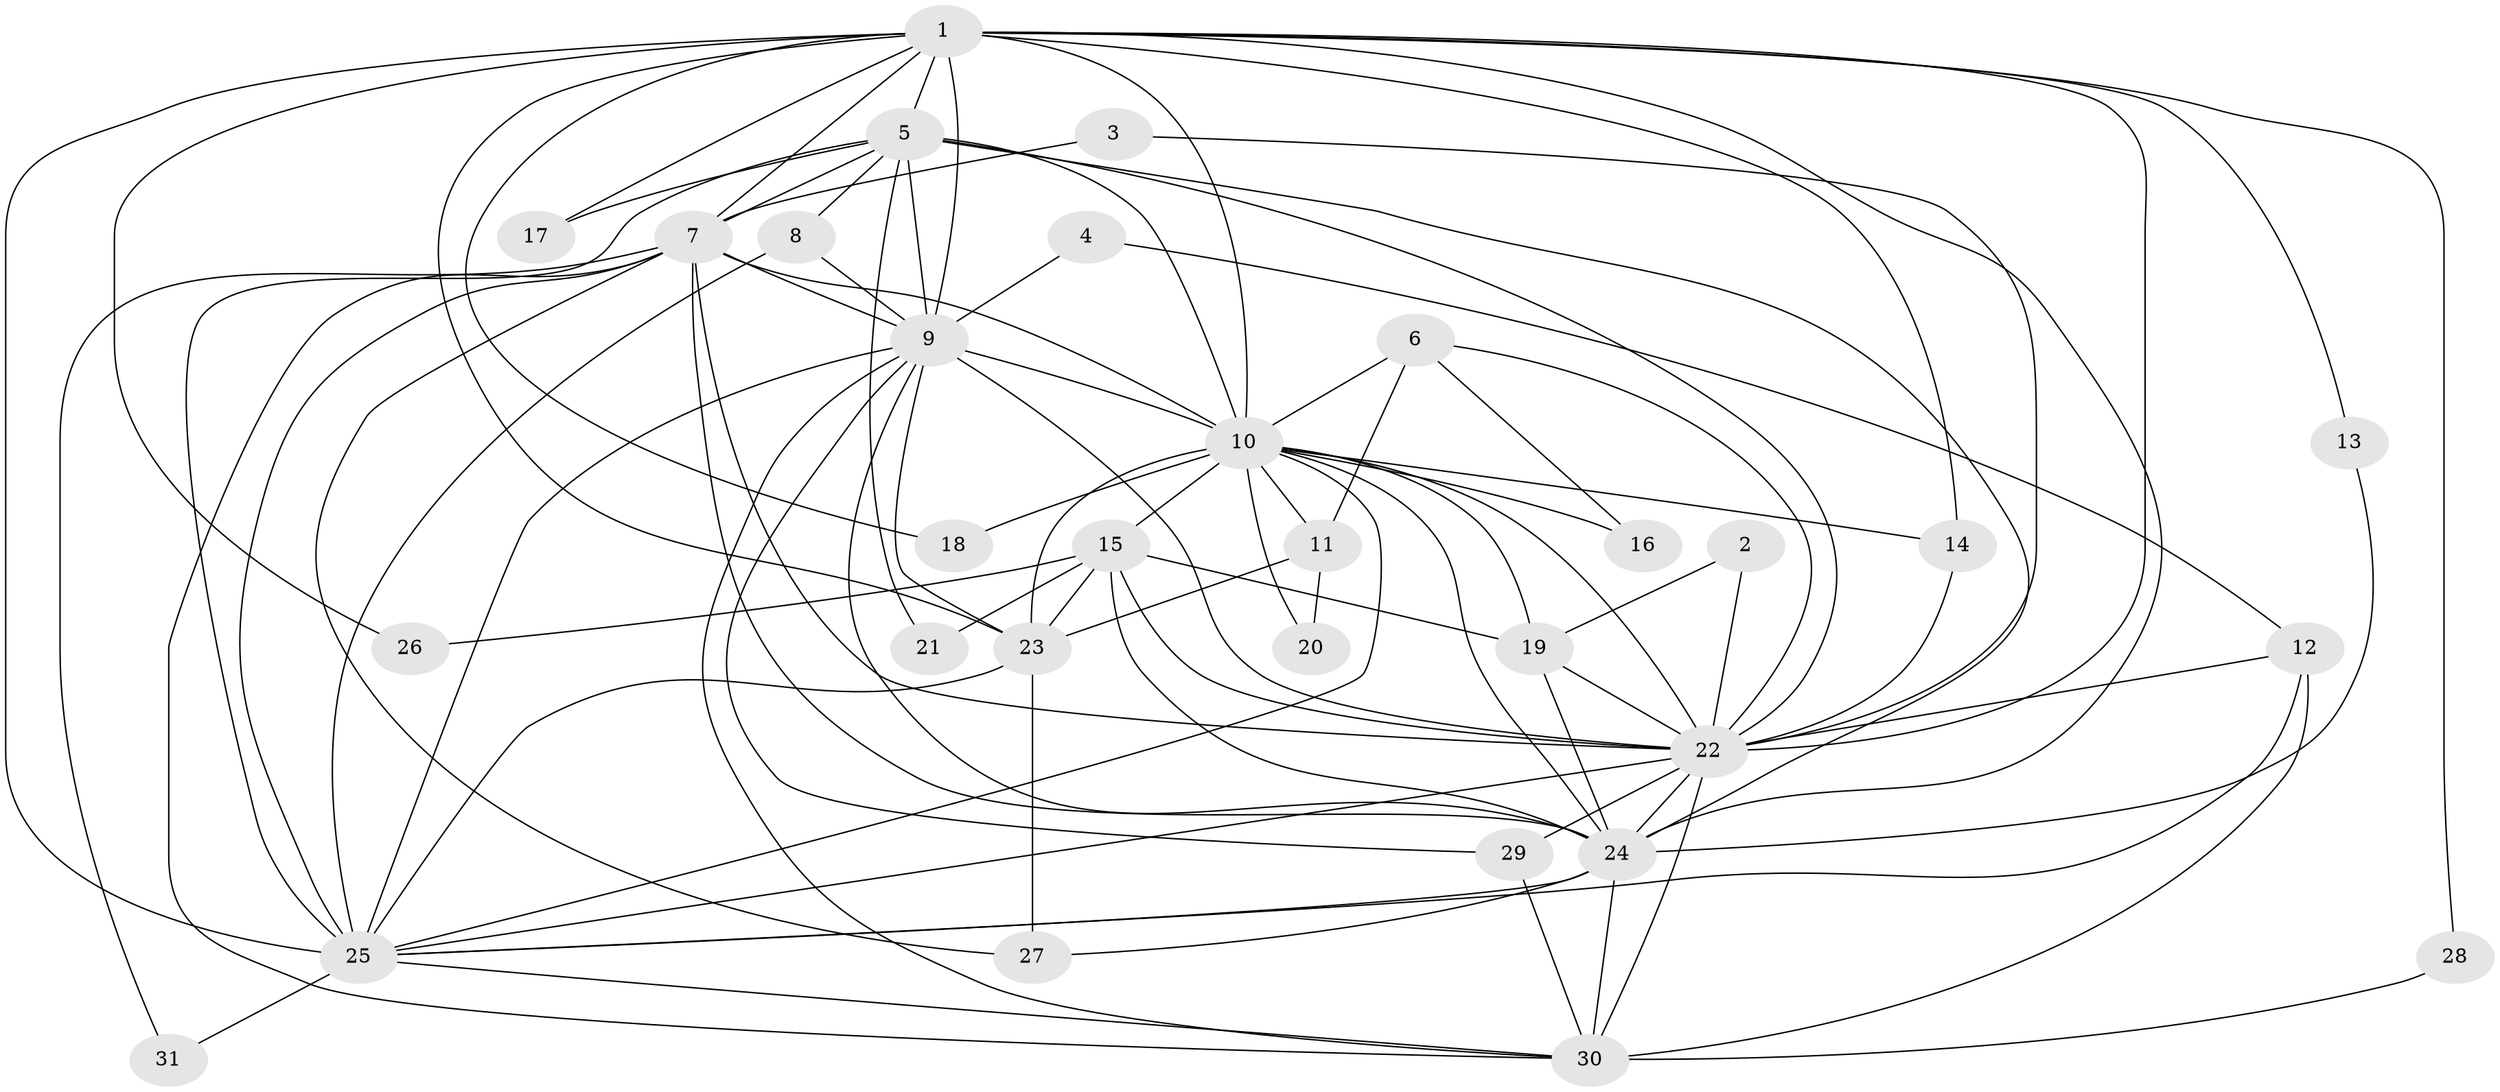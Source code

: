 // original degree distribution, {12: 0.01639344262295082, 16: 0.06557377049180328, 15: 0.01639344262295082, 21: 0.01639344262295082, 13: 0.01639344262295082, 20: 0.01639344262295082, 10: 0.01639344262295082, 4: 0.09836065573770492, 3: 0.14754098360655737, 2: 0.5245901639344263, 7: 0.01639344262295082, 5: 0.01639344262295082, 6: 0.03278688524590164}
// Generated by graph-tools (version 1.1) at 2025/25/03/09/25 03:25:39]
// undirected, 31 vertices, 89 edges
graph export_dot {
graph [start="1"]
  node [color=gray90,style=filled];
  1;
  2;
  3;
  4;
  5;
  6;
  7;
  8;
  9;
  10;
  11;
  12;
  13;
  14;
  15;
  16;
  17;
  18;
  19;
  20;
  21;
  22;
  23;
  24;
  25;
  26;
  27;
  28;
  29;
  30;
  31;
  1 -- 5 [weight=3.0];
  1 -- 7 [weight=4.0];
  1 -- 9 [weight=3.0];
  1 -- 10 [weight=3.0];
  1 -- 13 [weight=1.0];
  1 -- 14 [weight=1.0];
  1 -- 17 [weight=1.0];
  1 -- 18 [weight=1.0];
  1 -- 22 [weight=4.0];
  1 -- 23 [weight=1.0];
  1 -- 24 [weight=3.0];
  1 -- 25 [weight=4.0];
  1 -- 26 [weight=2.0];
  1 -- 28 [weight=1.0];
  2 -- 19 [weight=1.0];
  2 -- 22 [weight=1.0];
  3 -- 7 [weight=1.0];
  3 -- 22 [weight=1.0];
  4 -- 9 [weight=1.0];
  4 -- 12 [weight=1.0];
  5 -- 7 [weight=1.0];
  5 -- 8 [weight=1.0];
  5 -- 9 [weight=1.0];
  5 -- 10 [weight=1.0];
  5 -- 17 [weight=1.0];
  5 -- 21 [weight=1.0];
  5 -- 22 [weight=1.0];
  5 -- 24 [weight=2.0];
  5 -- 25 [weight=1.0];
  6 -- 10 [weight=1.0];
  6 -- 11 [weight=1.0];
  6 -- 16 [weight=1.0];
  6 -- 22 [weight=1.0];
  7 -- 9 [weight=1.0];
  7 -- 10 [weight=2.0];
  7 -- 22 [weight=1.0];
  7 -- 24 [weight=1.0];
  7 -- 25 [weight=1.0];
  7 -- 27 [weight=1.0];
  7 -- 30 [weight=2.0];
  7 -- 31 [weight=1.0];
  8 -- 9 [weight=1.0];
  8 -- 25 [weight=1.0];
  9 -- 10 [weight=1.0];
  9 -- 22 [weight=1.0];
  9 -- 23 [weight=1.0];
  9 -- 24 [weight=1.0];
  9 -- 25 [weight=1.0];
  9 -- 29 [weight=1.0];
  9 -- 30 [weight=1.0];
  10 -- 11 [weight=1.0];
  10 -- 14 [weight=1.0];
  10 -- 15 [weight=1.0];
  10 -- 16 [weight=1.0];
  10 -- 18 [weight=1.0];
  10 -- 19 [weight=1.0];
  10 -- 20 [weight=1.0];
  10 -- 22 [weight=1.0];
  10 -- 23 [weight=2.0];
  10 -- 24 [weight=1.0];
  10 -- 25 [weight=1.0];
  11 -- 20 [weight=1.0];
  11 -- 23 [weight=1.0];
  12 -- 22 [weight=1.0];
  12 -- 25 [weight=1.0];
  12 -- 30 [weight=1.0];
  13 -- 24 [weight=1.0];
  14 -- 22 [weight=1.0];
  15 -- 19 [weight=1.0];
  15 -- 21 [weight=1.0];
  15 -- 22 [weight=1.0];
  15 -- 23 [weight=1.0];
  15 -- 24 [weight=1.0];
  15 -- 26 [weight=1.0];
  19 -- 22 [weight=1.0];
  19 -- 24 [weight=1.0];
  22 -- 24 [weight=1.0];
  22 -- 25 [weight=2.0];
  22 -- 29 [weight=1.0];
  22 -- 30 [weight=1.0];
  23 -- 25 [weight=1.0];
  23 -- 27 [weight=1.0];
  24 -- 25 [weight=1.0];
  24 -- 27 [weight=1.0];
  24 -- 30 [weight=1.0];
  25 -- 30 [weight=1.0];
  25 -- 31 [weight=1.0];
  28 -- 30 [weight=2.0];
  29 -- 30 [weight=1.0];
}
